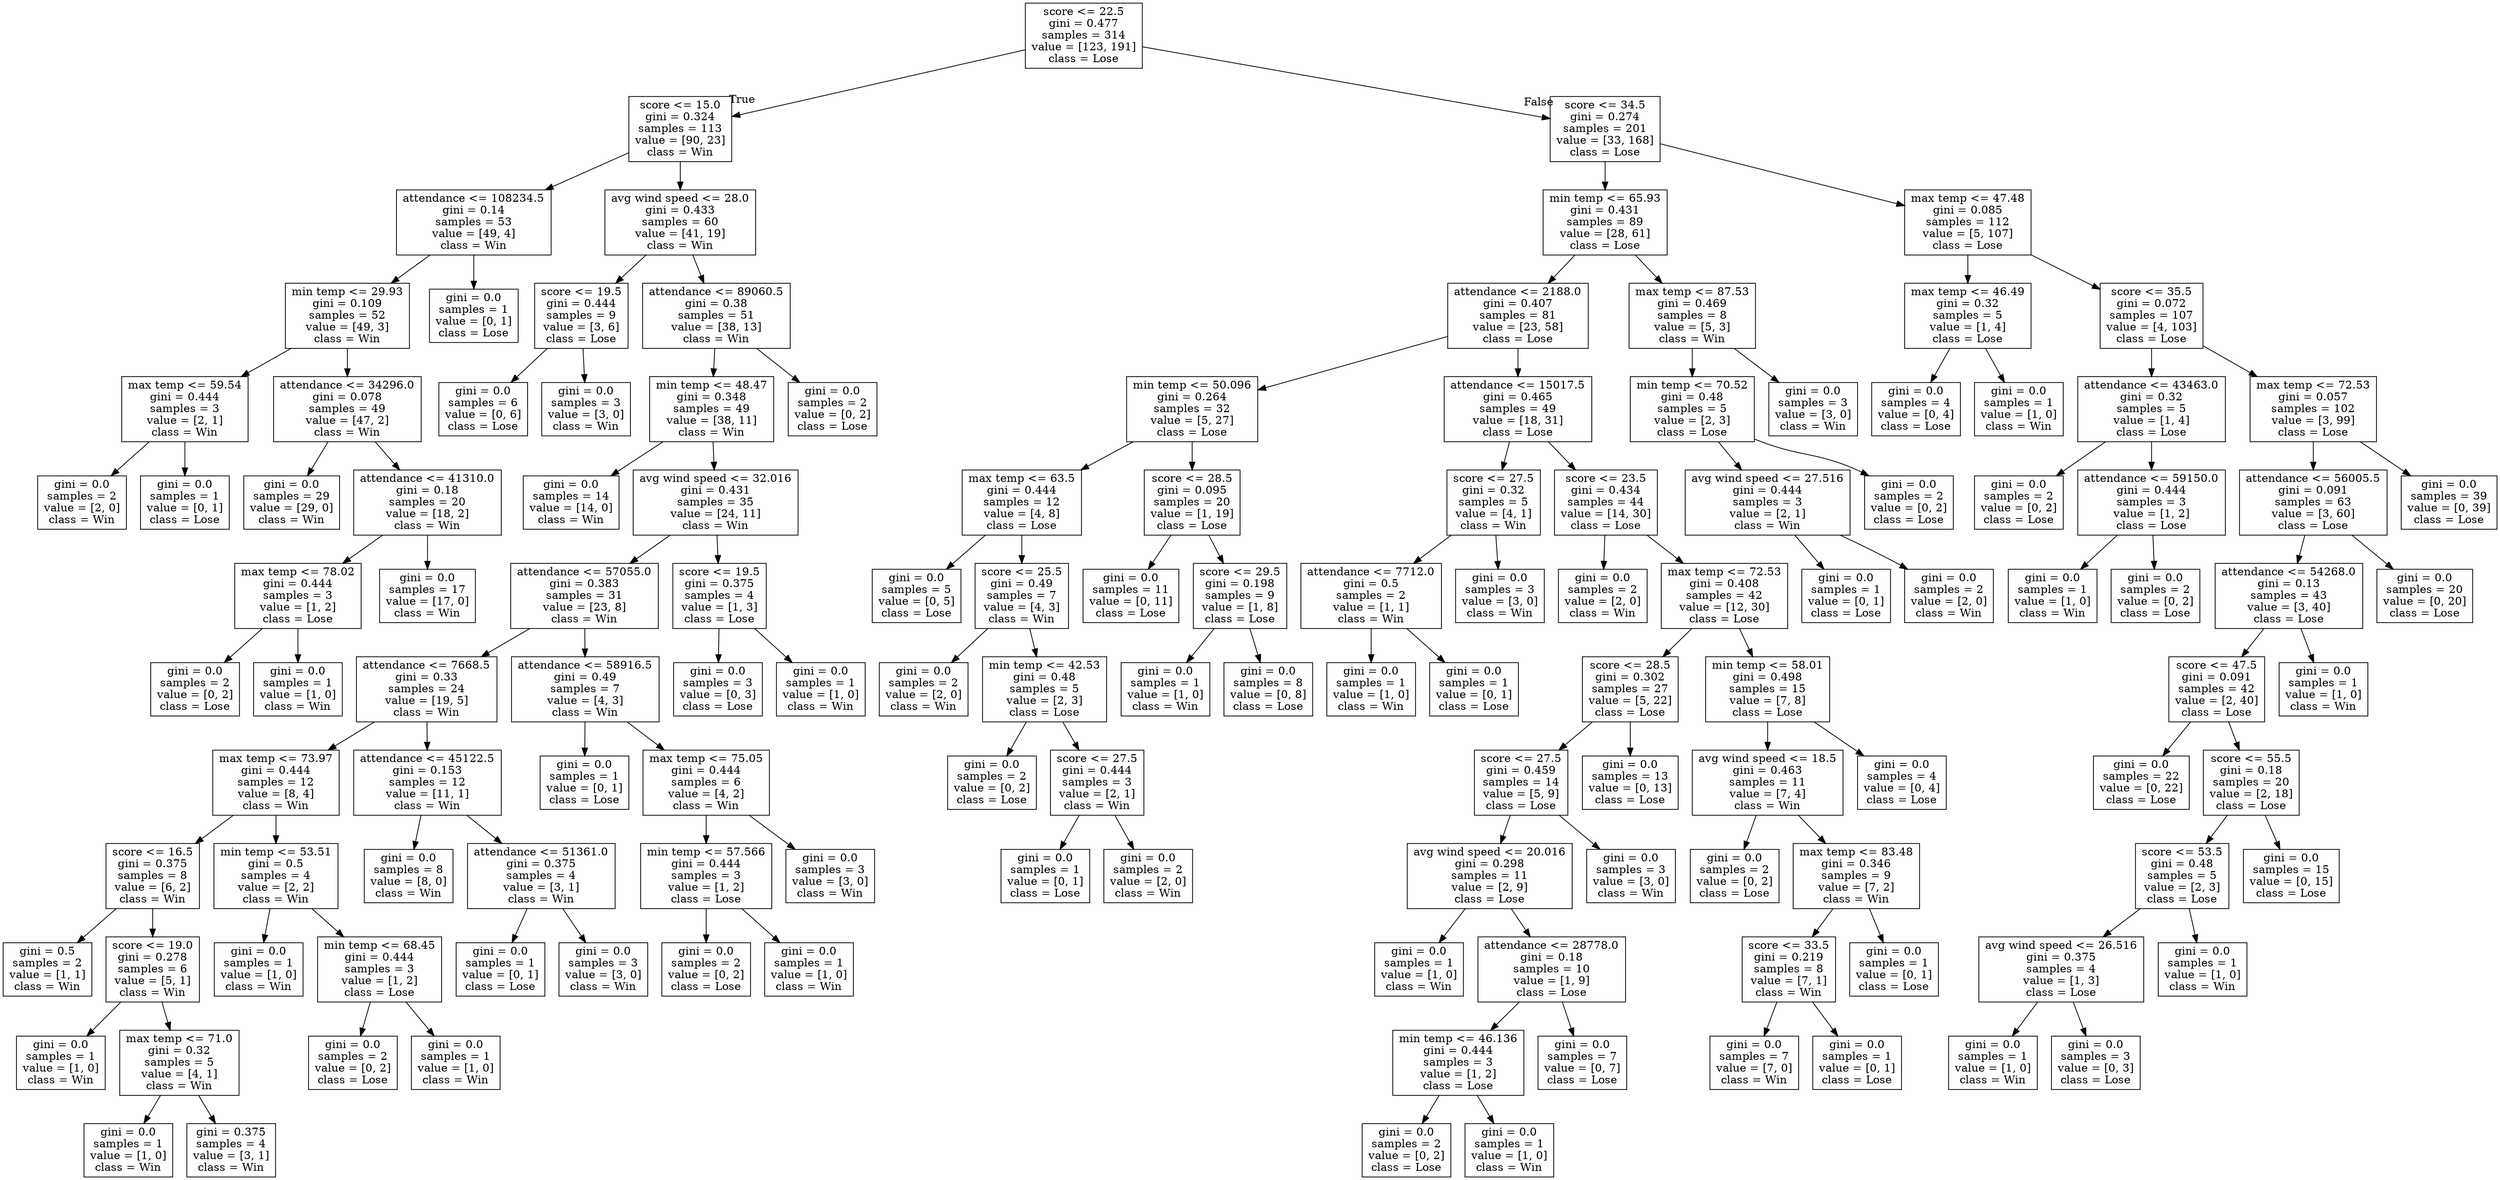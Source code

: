 digraph Tree {
node [shape=box] ;
0 [label="score <= 22.5\ngini = 0.477\nsamples = 314\nvalue = [123, 191]\nclass = Lose"] ;
1 [label="score <= 15.0\ngini = 0.324\nsamples = 113\nvalue = [90, 23]\nclass = Win"] ;
0 -> 1 [labeldistance=2.5, labelangle=45, headlabel="True"] ;
2 [label="attendance <= 108234.5\ngini = 0.14\nsamples = 53\nvalue = [49, 4]\nclass = Win"] ;
1 -> 2 ;
3 [label="min temp <= 29.93\ngini = 0.109\nsamples = 52\nvalue = [49, 3]\nclass = Win"] ;
2 -> 3 ;
4 [label="max temp <= 59.54\ngini = 0.444\nsamples = 3\nvalue = [2, 1]\nclass = Win"] ;
3 -> 4 ;
5 [label="gini = 0.0\nsamples = 2\nvalue = [2, 0]\nclass = Win"] ;
4 -> 5 ;
6 [label="gini = 0.0\nsamples = 1\nvalue = [0, 1]\nclass = Lose"] ;
4 -> 6 ;
7 [label="attendance <= 34296.0\ngini = 0.078\nsamples = 49\nvalue = [47, 2]\nclass = Win"] ;
3 -> 7 ;
8 [label="gini = 0.0\nsamples = 29\nvalue = [29, 0]\nclass = Win"] ;
7 -> 8 ;
9 [label="attendance <= 41310.0\ngini = 0.18\nsamples = 20\nvalue = [18, 2]\nclass = Win"] ;
7 -> 9 ;
10 [label="max temp <= 78.02\ngini = 0.444\nsamples = 3\nvalue = [1, 2]\nclass = Lose"] ;
9 -> 10 ;
11 [label="gini = 0.0\nsamples = 2\nvalue = [0, 2]\nclass = Lose"] ;
10 -> 11 ;
12 [label="gini = 0.0\nsamples = 1\nvalue = [1, 0]\nclass = Win"] ;
10 -> 12 ;
13 [label="gini = 0.0\nsamples = 17\nvalue = [17, 0]\nclass = Win"] ;
9 -> 13 ;
14 [label="gini = 0.0\nsamples = 1\nvalue = [0, 1]\nclass = Lose"] ;
2 -> 14 ;
15 [label="avg wind speed <= 28.0\ngini = 0.433\nsamples = 60\nvalue = [41, 19]\nclass = Win"] ;
1 -> 15 ;
16 [label="score <= 19.5\ngini = 0.444\nsamples = 9\nvalue = [3, 6]\nclass = Lose"] ;
15 -> 16 ;
17 [label="gini = 0.0\nsamples = 6\nvalue = [0, 6]\nclass = Lose"] ;
16 -> 17 ;
18 [label="gini = 0.0\nsamples = 3\nvalue = [3, 0]\nclass = Win"] ;
16 -> 18 ;
19 [label="attendance <= 89060.5\ngini = 0.38\nsamples = 51\nvalue = [38, 13]\nclass = Win"] ;
15 -> 19 ;
20 [label="min temp <= 48.47\ngini = 0.348\nsamples = 49\nvalue = [38, 11]\nclass = Win"] ;
19 -> 20 ;
21 [label="gini = 0.0\nsamples = 14\nvalue = [14, 0]\nclass = Win"] ;
20 -> 21 ;
22 [label="avg wind speed <= 32.016\ngini = 0.431\nsamples = 35\nvalue = [24, 11]\nclass = Win"] ;
20 -> 22 ;
23 [label="attendance <= 57055.0\ngini = 0.383\nsamples = 31\nvalue = [23, 8]\nclass = Win"] ;
22 -> 23 ;
24 [label="attendance <= 7668.5\ngini = 0.33\nsamples = 24\nvalue = [19, 5]\nclass = Win"] ;
23 -> 24 ;
25 [label="max temp <= 73.97\ngini = 0.444\nsamples = 12\nvalue = [8, 4]\nclass = Win"] ;
24 -> 25 ;
26 [label="score <= 16.5\ngini = 0.375\nsamples = 8\nvalue = [6, 2]\nclass = Win"] ;
25 -> 26 ;
27 [label="gini = 0.5\nsamples = 2\nvalue = [1, 1]\nclass = Win"] ;
26 -> 27 ;
28 [label="score <= 19.0\ngini = 0.278\nsamples = 6\nvalue = [5, 1]\nclass = Win"] ;
26 -> 28 ;
29 [label="gini = 0.0\nsamples = 1\nvalue = [1, 0]\nclass = Win"] ;
28 -> 29 ;
30 [label="max temp <= 71.0\ngini = 0.32\nsamples = 5\nvalue = [4, 1]\nclass = Win"] ;
28 -> 30 ;
31 [label="gini = 0.0\nsamples = 1\nvalue = [1, 0]\nclass = Win"] ;
30 -> 31 ;
32 [label="gini = 0.375\nsamples = 4\nvalue = [3, 1]\nclass = Win"] ;
30 -> 32 ;
33 [label="min temp <= 53.51\ngini = 0.5\nsamples = 4\nvalue = [2, 2]\nclass = Win"] ;
25 -> 33 ;
34 [label="gini = 0.0\nsamples = 1\nvalue = [1, 0]\nclass = Win"] ;
33 -> 34 ;
35 [label="min temp <= 68.45\ngini = 0.444\nsamples = 3\nvalue = [1, 2]\nclass = Lose"] ;
33 -> 35 ;
36 [label="gini = 0.0\nsamples = 2\nvalue = [0, 2]\nclass = Lose"] ;
35 -> 36 ;
37 [label="gini = 0.0\nsamples = 1\nvalue = [1, 0]\nclass = Win"] ;
35 -> 37 ;
38 [label="attendance <= 45122.5\ngini = 0.153\nsamples = 12\nvalue = [11, 1]\nclass = Win"] ;
24 -> 38 ;
39 [label="gini = 0.0\nsamples = 8\nvalue = [8, 0]\nclass = Win"] ;
38 -> 39 ;
40 [label="attendance <= 51361.0\ngini = 0.375\nsamples = 4\nvalue = [3, 1]\nclass = Win"] ;
38 -> 40 ;
41 [label="gini = 0.0\nsamples = 1\nvalue = [0, 1]\nclass = Lose"] ;
40 -> 41 ;
42 [label="gini = 0.0\nsamples = 3\nvalue = [3, 0]\nclass = Win"] ;
40 -> 42 ;
43 [label="attendance <= 58916.5\ngini = 0.49\nsamples = 7\nvalue = [4, 3]\nclass = Win"] ;
23 -> 43 ;
44 [label="gini = 0.0\nsamples = 1\nvalue = [0, 1]\nclass = Lose"] ;
43 -> 44 ;
45 [label="max temp <= 75.05\ngini = 0.444\nsamples = 6\nvalue = [4, 2]\nclass = Win"] ;
43 -> 45 ;
46 [label="min temp <= 57.566\ngini = 0.444\nsamples = 3\nvalue = [1, 2]\nclass = Lose"] ;
45 -> 46 ;
47 [label="gini = 0.0\nsamples = 2\nvalue = [0, 2]\nclass = Lose"] ;
46 -> 47 ;
48 [label="gini = 0.0\nsamples = 1\nvalue = [1, 0]\nclass = Win"] ;
46 -> 48 ;
49 [label="gini = 0.0\nsamples = 3\nvalue = [3, 0]\nclass = Win"] ;
45 -> 49 ;
50 [label="score <= 19.5\ngini = 0.375\nsamples = 4\nvalue = [1, 3]\nclass = Lose"] ;
22 -> 50 ;
51 [label="gini = 0.0\nsamples = 3\nvalue = [0, 3]\nclass = Lose"] ;
50 -> 51 ;
52 [label="gini = 0.0\nsamples = 1\nvalue = [1, 0]\nclass = Win"] ;
50 -> 52 ;
53 [label="gini = 0.0\nsamples = 2\nvalue = [0, 2]\nclass = Lose"] ;
19 -> 53 ;
54 [label="score <= 34.5\ngini = 0.274\nsamples = 201\nvalue = [33, 168]\nclass = Lose"] ;
0 -> 54 [labeldistance=2.5, labelangle=-45, headlabel="False"] ;
55 [label="min temp <= 65.93\ngini = 0.431\nsamples = 89\nvalue = [28, 61]\nclass = Lose"] ;
54 -> 55 ;
56 [label="attendance <= 2188.0\ngini = 0.407\nsamples = 81\nvalue = [23, 58]\nclass = Lose"] ;
55 -> 56 ;
57 [label="min temp <= 50.096\ngini = 0.264\nsamples = 32\nvalue = [5, 27]\nclass = Lose"] ;
56 -> 57 ;
58 [label="max temp <= 63.5\ngini = 0.444\nsamples = 12\nvalue = [4, 8]\nclass = Lose"] ;
57 -> 58 ;
59 [label="gini = 0.0\nsamples = 5\nvalue = [0, 5]\nclass = Lose"] ;
58 -> 59 ;
60 [label="score <= 25.5\ngini = 0.49\nsamples = 7\nvalue = [4, 3]\nclass = Win"] ;
58 -> 60 ;
61 [label="gini = 0.0\nsamples = 2\nvalue = [2, 0]\nclass = Win"] ;
60 -> 61 ;
62 [label="min temp <= 42.53\ngini = 0.48\nsamples = 5\nvalue = [2, 3]\nclass = Lose"] ;
60 -> 62 ;
63 [label="gini = 0.0\nsamples = 2\nvalue = [0, 2]\nclass = Lose"] ;
62 -> 63 ;
64 [label="score <= 27.5\ngini = 0.444\nsamples = 3\nvalue = [2, 1]\nclass = Win"] ;
62 -> 64 ;
65 [label="gini = 0.0\nsamples = 1\nvalue = [0, 1]\nclass = Lose"] ;
64 -> 65 ;
66 [label="gini = 0.0\nsamples = 2\nvalue = [2, 0]\nclass = Win"] ;
64 -> 66 ;
67 [label="score <= 28.5\ngini = 0.095\nsamples = 20\nvalue = [1, 19]\nclass = Lose"] ;
57 -> 67 ;
68 [label="gini = 0.0\nsamples = 11\nvalue = [0, 11]\nclass = Lose"] ;
67 -> 68 ;
69 [label="score <= 29.5\ngini = 0.198\nsamples = 9\nvalue = [1, 8]\nclass = Lose"] ;
67 -> 69 ;
70 [label="gini = 0.0\nsamples = 1\nvalue = [1, 0]\nclass = Win"] ;
69 -> 70 ;
71 [label="gini = 0.0\nsamples = 8\nvalue = [0, 8]\nclass = Lose"] ;
69 -> 71 ;
72 [label="attendance <= 15017.5\ngini = 0.465\nsamples = 49\nvalue = [18, 31]\nclass = Lose"] ;
56 -> 72 ;
73 [label="score <= 27.5\ngini = 0.32\nsamples = 5\nvalue = [4, 1]\nclass = Win"] ;
72 -> 73 ;
74 [label="attendance <= 7712.0\ngini = 0.5\nsamples = 2\nvalue = [1, 1]\nclass = Win"] ;
73 -> 74 ;
75 [label="gini = 0.0\nsamples = 1\nvalue = [1, 0]\nclass = Win"] ;
74 -> 75 ;
76 [label="gini = 0.0\nsamples = 1\nvalue = [0, 1]\nclass = Lose"] ;
74 -> 76 ;
77 [label="gini = 0.0\nsamples = 3\nvalue = [3, 0]\nclass = Win"] ;
73 -> 77 ;
78 [label="score <= 23.5\ngini = 0.434\nsamples = 44\nvalue = [14, 30]\nclass = Lose"] ;
72 -> 78 ;
79 [label="gini = 0.0\nsamples = 2\nvalue = [2, 0]\nclass = Win"] ;
78 -> 79 ;
80 [label="max temp <= 72.53\ngini = 0.408\nsamples = 42\nvalue = [12, 30]\nclass = Lose"] ;
78 -> 80 ;
81 [label="score <= 28.5\ngini = 0.302\nsamples = 27\nvalue = [5, 22]\nclass = Lose"] ;
80 -> 81 ;
82 [label="score <= 27.5\ngini = 0.459\nsamples = 14\nvalue = [5, 9]\nclass = Lose"] ;
81 -> 82 ;
83 [label="avg wind speed <= 20.016\ngini = 0.298\nsamples = 11\nvalue = [2, 9]\nclass = Lose"] ;
82 -> 83 ;
84 [label="gini = 0.0\nsamples = 1\nvalue = [1, 0]\nclass = Win"] ;
83 -> 84 ;
85 [label="attendance <= 28778.0\ngini = 0.18\nsamples = 10\nvalue = [1, 9]\nclass = Lose"] ;
83 -> 85 ;
86 [label="min temp <= 46.136\ngini = 0.444\nsamples = 3\nvalue = [1, 2]\nclass = Lose"] ;
85 -> 86 ;
87 [label="gini = 0.0\nsamples = 2\nvalue = [0, 2]\nclass = Lose"] ;
86 -> 87 ;
88 [label="gini = 0.0\nsamples = 1\nvalue = [1, 0]\nclass = Win"] ;
86 -> 88 ;
89 [label="gini = 0.0\nsamples = 7\nvalue = [0, 7]\nclass = Lose"] ;
85 -> 89 ;
90 [label="gini = 0.0\nsamples = 3\nvalue = [3, 0]\nclass = Win"] ;
82 -> 90 ;
91 [label="gini = 0.0\nsamples = 13\nvalue = [0, 13]\nclass = Lose"] ;
81 -> 91 ;
92 [label="min temp <= 58.01\ngini = 0.498\nsamples = 15\nvalue = [7, 8]\nclass = Lose"] ;
80 -> 92 ;
93 [label="avg wind speed <= 18.5\ngini = 0.463\nsamples = 11\nvalue = [7, 4]\nclass = Win"] ;
92 -> 93 ;
94 [label="gini = 0.0\nsamples = 2\nvalue = [0, 2]\nclass = Lose"] ;
93 -> 94 ;
95 [label="max temp <= 83.48\ngini = 0.346\nsamples = 9\nvalue = [7, 2]\nclass = Win"] ;
93 -> 95 ;
96 [label="score <= 33.5\ngini = 0.219\nsamples = 8\nvalue = [7, 1]\nclass = Win"] ;
95 -> 96 ;
97 [label="gini = 0.0\nsamples = 7\nvalue = [7, 0]\nclass = Win"] ;
96 -> 97 ;
98 [label="gini = 0.0\nsamples = 1\nvalue = [0, 1]\nclass = Lose"] ;
96 -> 98 ;
99 [label="gini = 0.0\nsamples = 1\nvalue = [0, 1]\nclass = Lose"] ;
95 -> 99 ;
100 [label="gini = 0.0\nsamples = 4\nvalue = [0, 4]\nclass = Lose"] ;
92 -> 100 ;
101 [label="max temp <= 87.53\ngini = 0.469\nsamples = 8\nvalue = [5, 3]\nclass = Win"] ;
55 -> 101 ;
102 [label="min temp <= 70.52\ngini = 0.48\nsamples = 5\nvalue = [2, 3]\nclass = Lose"] ;
101 -> 102 ;
103 [label="avg wind speed <= 27.516\ngini = 0.444\nsamples = 3\nvalue = [2, 1]\nclass = Win"] ;
102 -> 103 ;
104 [label="gini = 0.0\nsamples = 1\nvalue = [0, 1]\nclass = Lose"] ;
103 -> 104 ;
105 [label="gini = 0.0\nsamples = 2\nvalue = [2, 0]\nclass = Win"] ;
103 -> 105 ;
106 [label="gini = 0.0\nsamples = 2\nvalue = [0, 2]\nclass = Lose"] ;
102 -> 106 ;
107 [label="gini = 0.0\nsamples = 3\nvalue = [3, 0]\nclass = Win"] ;
101 -> 107 ;
108 [label="max temp <= 47.48\ngini = 0.085\nsamples = 112\nvalue = [5, 107]\nclass = Lose"] ;
54 -> 108 ;
109 [label="max temp <= 46.49\ngini = 0.32\nsamples = 5\nvalue = [1, 4]\nclass = Lose"] ;
108 -> 109 ;
110 [label="gini = 0.0\nsamples = 4\nvalue = [0, 4]\nclass = Lose"] ;
109 -> 110 ;
111 [label="gini = 0.0\nsamples = 1\nvalue = [1, 0]\nclass = Win"] ;
109 -> 111 ;
112 [label="score <= 35.5\ngini = 0.072\nsamples = 107\nvalue = [4, 103]\nclass = Lose"] ;
108 -> 112 ;
113 [label="attendance <= 43463.0\ngini = 0.32\nsamples = 5\nvalue = [1, 4]\nclass = Lose"] ;
112 -> 113 ;
114 [label="gini = 0.0\nsamples = 2\nvalue = [0, 2]\nclass = Lose"] ;
113 -> 114 ;
115 [label="attendance <= 59150.0\ngini = 0.444\nsamples = 3\nvalue = [1, 2]\nclass = Lose"] ;
113 -> 115 ;
116 [label="gini = 0.0\nsamples = 1\nvalue = [1, 0]\nclass = Win"] ;
115 -> 116 ;
117 [label="gini = 0.0\nsamples = 2\nvalue = [0, 2]\nclass = Lose"] ;
115 -> 117 ;
118 [label="max temp <= 72.53\ngini = 0.057\nsamples = 102\nvalue = [3, 99]\nclass = Lose"] ;
112 -> 118 ;
119 [label="attendance <= 56005.5\ngini = 0.091\nsamples = 63\nvalue = [3, 60]\nclass = Lose"] ;
118 -> 119 ;
120 [label="attendance <= 54268.0\ngini = 0.13\nsamples = 43\nvalue = [3, 40]\nclass = Lose"] ;
119 -> 120 ;
121 [label="score <= 47.5\ngini = 0.091\nsamples = 42\nvalue = [2, 40]\nclass = Lose"] ;
120 -> 121 ;
122 [label="gini = 0.0\nsamples = 22\nvalue = [0, 22]\nclass = Lose"] ;
121 -> 122 ;
123 [label="score <= 55.5\ngini = 0.18\nsamples = 20\nvalue = [2, 18]\nclass = Lose"] ;
121 -> 123 ;
124 [label="score <= 53.5\ngini = 0.48\nsamples = 5\nvalue = [2, 3]\nclass = Lose"] ;
123 -> 124 ;
125 [label="avg wind speed <= 26.516\ngini = 0.375\nsamples = 4\nvalue = [1, 3]\nclass = Lose"] ;
124 -> 125 ;
126 [label="gini = 0.0\nsamples = 1\nvalue = [1, 0]\nclass = Win"] ;
125 -> 126 ;
127 [label="gini = 0.0\nsamples = 3\nvalue = [0, 3]\nclass = Lose"] ;
125 -> 127 ;
128 [label="gini = 0.0\nsamples = 1\nvalue = [1, 0]\nclass = Win"] ;
124 -> 128 ;
129 [label="gini = 0.0\nsamples = 15\nvalue = [0, 15]\nclass = Lose"] ;
123 -> 129 ;
130 [label="gini = 0.0\nsamples = 1\nvalue = [1, 0]\nclass = Win"] ;
120 -> 130 ;
131 [label="gini = 0.0\nsamples = 20\nvalue = [0, 20]\nclass = Lose"] ;
119 -> 131 ;
132 [label="gini = 0.0\nsamples = 39\nvalue = [0, 39]\nclass = Lose"] ;
118 -> 132 ;
}
